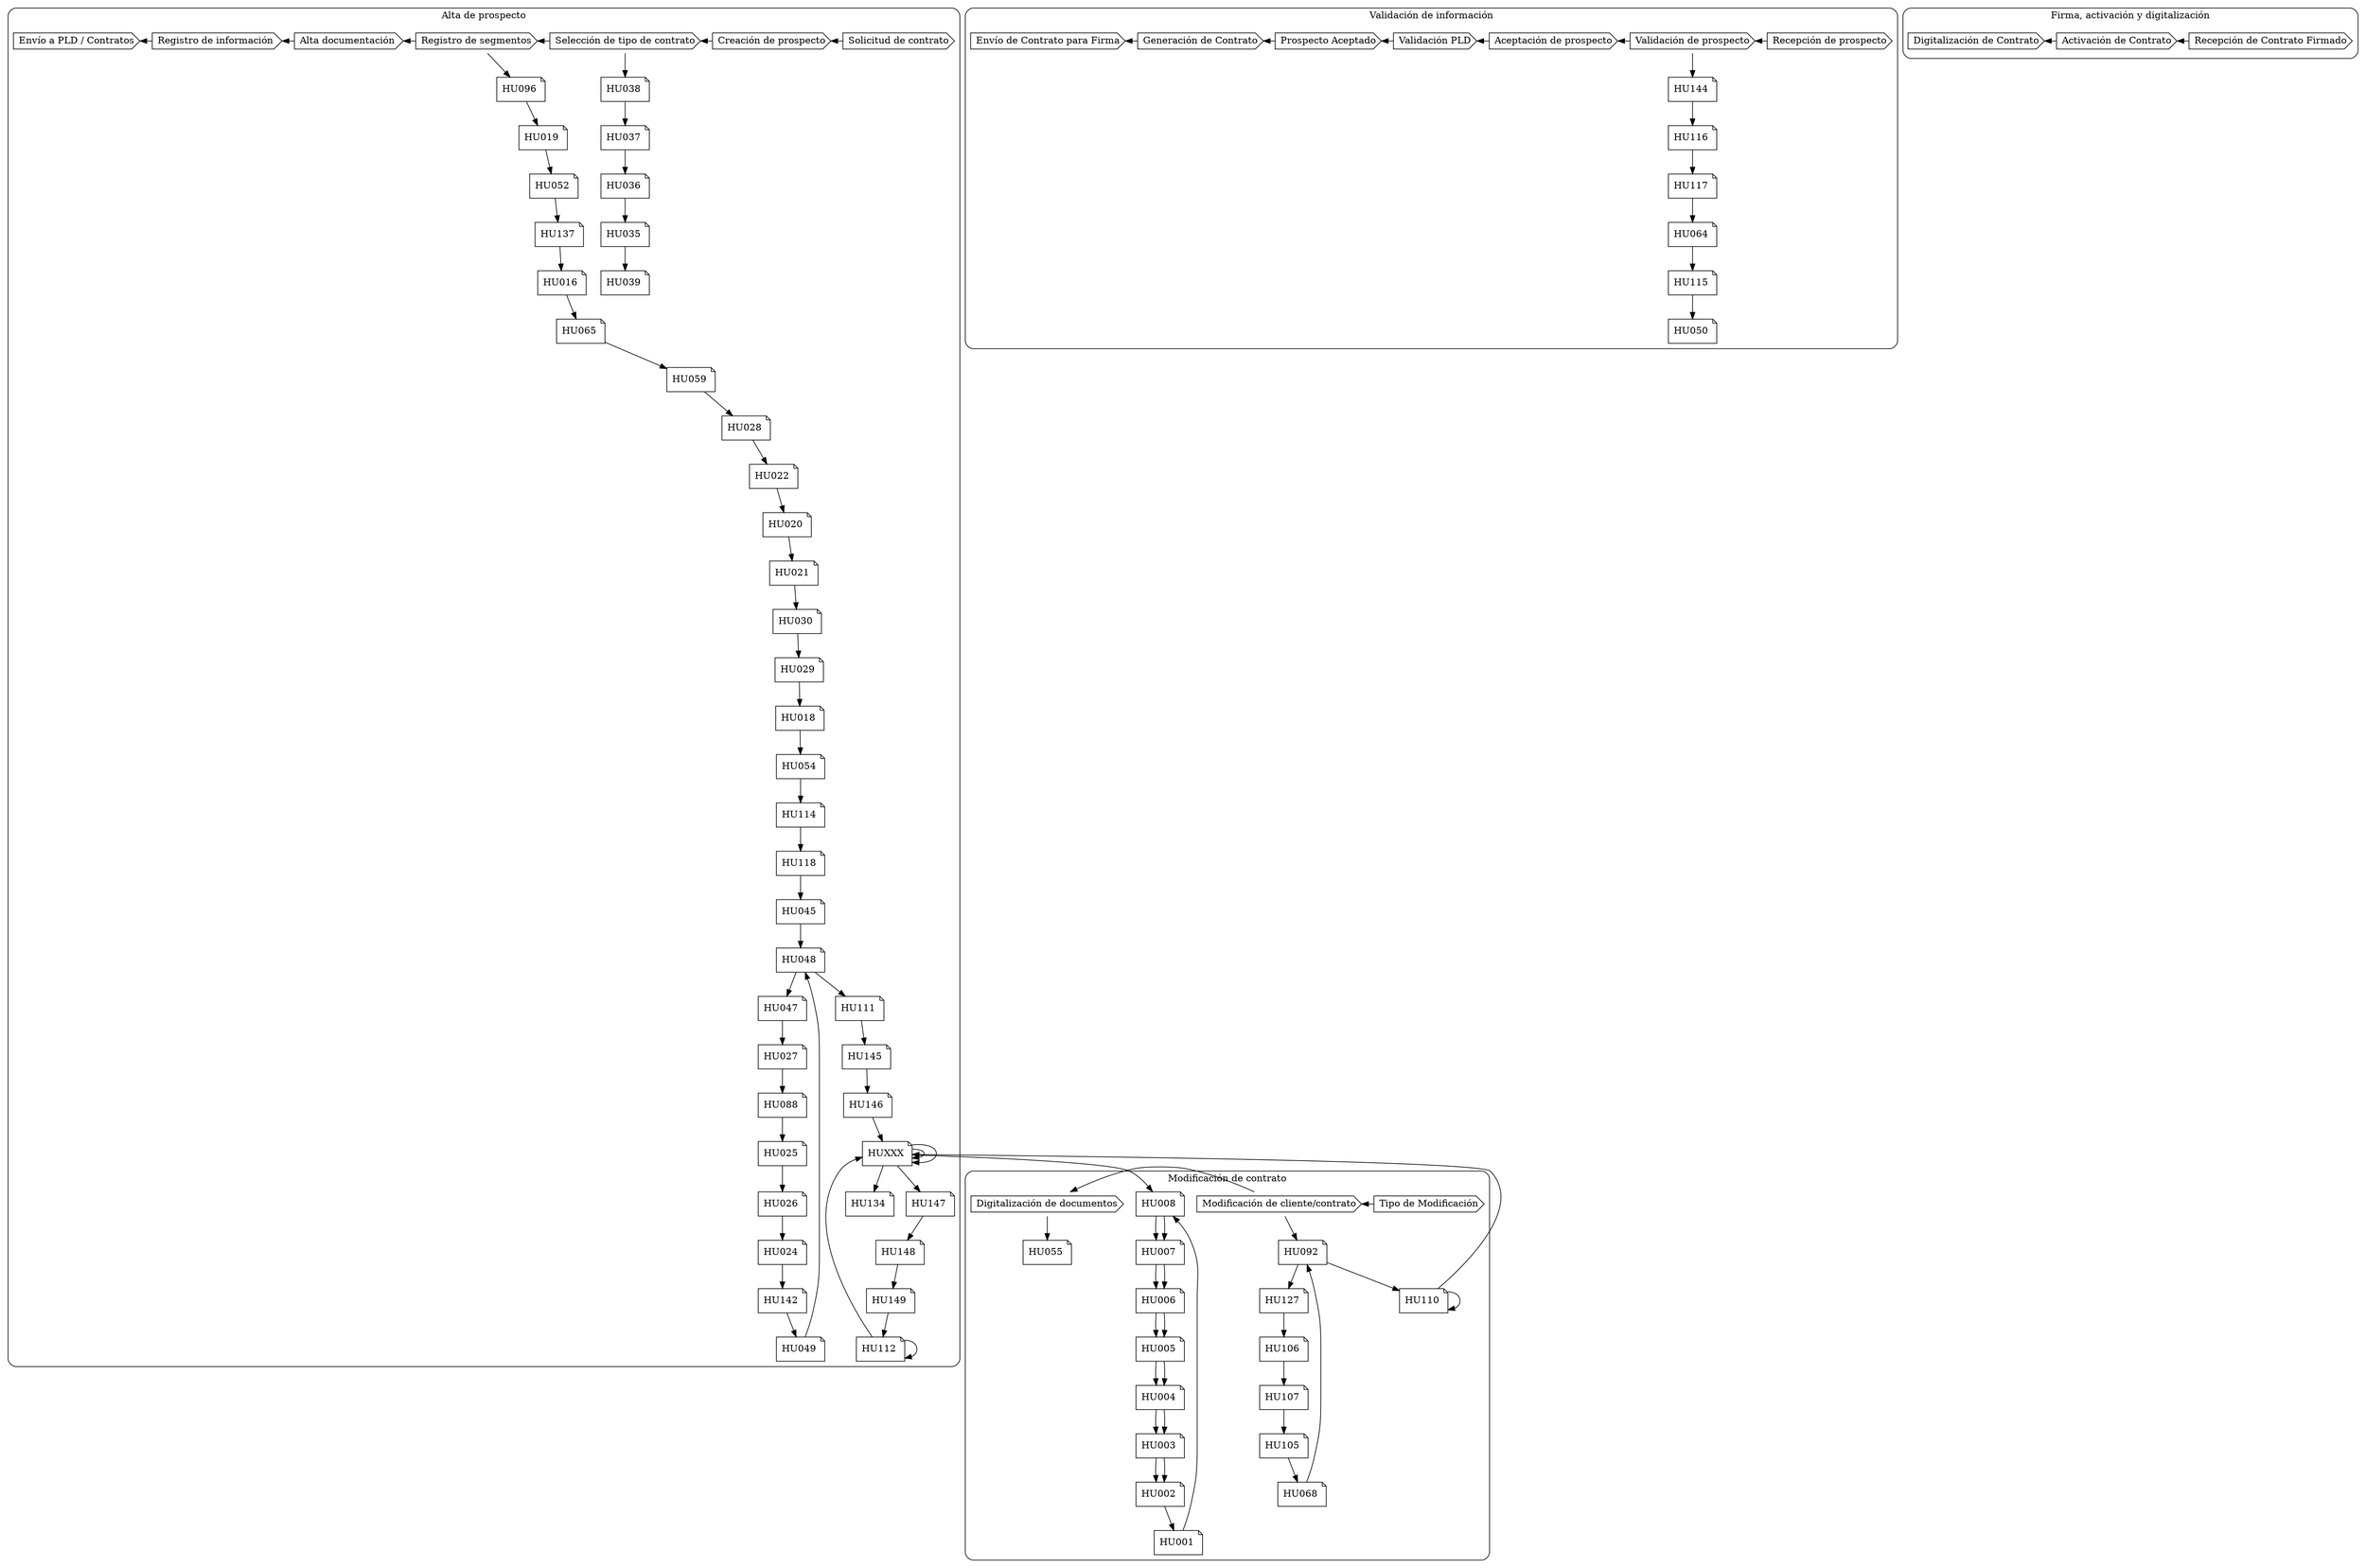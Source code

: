 // US Process model relationships
digraph G {
	graph [rankdir=TB]
	subgraph "cluster_Alta de prospecto" {
		label="Alta de prospecto" rankdir=TB style=rounded
		"Alta de prospecto_PROC_0" [label="Solicitud de contrato" shape=cds]
		"Alta de prospecto_PROC_1" [label="Creación de prospecto" shape=cds]
		"Alta de prospecto_PROC_0" -> "Alta de prospecto_PROC_1" [constraint=false]
		"Alta de prospecto_PROC_2" [label="Selección de tipo de contrato" shape=cds]
		"HU038 " [label="HU038 " href="https://vectorcb.storiesonboard.com/m/contratos-vector-to-be/!card/zrMgiQx0ZcCQLjoLGmaKnA" shape=note]
		"HU037 " [label="HU037 " href="https://vectorcb.storiesonboard.com/m/contratos-vector-to-be/!card/Gg81UzCPj-JnGDoLE_PwNA" shape=note]
		"HU038 " -> "HU037 " [constraint=true]
		"HU036 " [label="HU036 " href="https://vectorcb.storiesonboard.com/m/contratos-vector-to-be/!card/piEc2xs9K1zcSjoLFAB5Hg" shape=note]
		"HU037 " -> "HU036 " [constraint=true]
		"HU035 " [label="HU035 " href="https://vectorcb.storiesonboard.com/m/contratos-vector-to-be/!card/7Rda0Vk-M1r1tToK-spD9Q" shape=note]
		"HU036 " -> "HU035 " [constraint=true]
		"HU039 " [label="HU039 " href="https://vectorcb.storiesonboard.com/m/contratos-vector-to-be/!card/7wT-YGU1WXTiqDoLE_PyIQ" shape=note]
		"HU035 " -> "HU039 " [constraint=true]
		"Alta de prospecto_PROC_2" -> "HU038 " [constraint=true]
		"Alta de prospecto_PROC_1" -> "Alta de prospecto_PROC_2" [constraint=false]
		"Alta de prospecto_PROC_3" [label="Registro de segmentos" shape=cds]
		"HU096 " [label="HU096 " href="https://vectorcb.storiesonboard.com/m/contratos-vector-to-be/!card/lWHexAi8lpOmkzoLw7Nyyw" shape=note]
		"HU019 " [label="HU019 " href="https://vectorcb.storiesonboard.com/m/contratos-vector-to-be/!card/S4HRwoy1zgkxUzoK_z8brw" shape=note]
		"HU096 " -> "HU019 " [constraint=true]
		"HU052 " [label="HU052 " href="https://vectorcb.storiesonboard.com/m/contratos-vector-to-be/!card/eXxUDlL00I97bjoLE5Uvkg" shape=note]
		"HU019 " -> "HU052 " [constraint=true]
		"HU137 " [label="HU137 " href="https://vectorcb.storiesonboard.com/m/contratos-vector-to-be/!card/OenxgVptztfA2joMOTsYcg" shape=note]
		"HU052 " -> "HU137 " [constraint=true]
		"HU016 " [label="HU016 " href="https://vectorcb.storiesonboard.com/m/contratos-vector-to-be/!card/AVs4SY9es6X9sDoK-jyZ2Q" shape=note]
		"HU137 " -> "HU016 " [constraint=true]
		"HU065 " [label="HU065 " href="https://vectorcb.storiesonboard.com/m/contratos-vector-to-be/!card/Oh68TLm3F1doqToLXk6cCw" shape=note]
		"HU016 " -> "HU065 " [constraint=true]
		"HU059 " [label="HU059 " href="https://vectorcb.storiesonboard.com/m/contratos-vector-to-be/!card/9A7GqUFxUsU_cToLONBB7w" shape=note]
		"HU065 " -> "HU059 " [constraint=true]
		"HU028 " [label="HU028 " href="https://vectorcb.storiesonboard.com/m/contratos-vector-to-be/!card/gU-9qCSuLHLIRToLAGeqKg" shape=note]
		"HU059 " -> "HU028 " [constraint=true]
		"HU022 " [label="HU022 " href="https://vectorcb.storiesonboard.com/m/contratos-vector-to-be/!card/0yqYmBO2fdXp5joLE-aEpw" shape=note]
		"HU028 " -> "HU022 " [constraint=true]
		"HU020 " [label="HU020 " href="https://vectorcb.storiesonboard.com/m/contratos-vector-to-be/!card/DJsQyTDkSL3ccToLE9qDxw" shape=note]
		"HU022 " -> "HU020 " [constraint=true]
		"HU021 " [label="HU021 " href="https://vectorcb.storiesonboard.com/m/contratos-vector-to-be/!card/-M0gV95sMzXFzzoLAGelKQ" shape=note]
		"HU020 " -> "HU021 " [constraint=true]
		"HU030 " [label="HU030 " href="https://vectorcb.storiesonboard.com/m/contratos-vector-to-be/!card/KabVeakEpZitOzoLJD7l3A" shape=note]
		"HU021 " -> "HU030 " [constraint=true]
		"HU029 " [label="HU029 " href="https://vectorcb.storiesonboard.com/m/contratos-vector-to-be/!card/--LgTiXYGjRj6ToLD_B4TQ" shape=note]
		"HU030 " -> "HU029 " [constraint=true]
		"HU018 " [label="HU018 " href="https://vectorcb.storiesonboard.com/m/contratos-vector-to-be/!card/7TqZFj0VYMWlKzoK_sBiIw" shape=note]
		"HU029 " -> "HU018 " [constraint=true]
		"HU054 " [label="HU054 " href="https://vectorcb.storiesonboard.com/m/contratos-vector-to-be/!card/RYUEgfxHJ92oNjoLAEeQVQ" shape=note]
		"HU018 " -> "HU054 " [constraint=true]
		"HU114 " [label="HU114 " href="https://vectorcb.storiesonboard.com/m/contratos-vector-to-be/!card/Kqa97fHnFZhNZjoL6YALQA" shape=note]
		"HU054 " -> "HU114 " [constraint=true]
		"HU118 " [label="HU118 " href="https://vectorcb.storiesonboard.com/m/contratos-vector-to-be/!card/c4A97AluOCXT9DoL_InmSw" shape=note]
		"HU114 " -> "HU118 " [constraint=true]
		"HU045 " [label="HU045 " href="https://vectorcb.storiesonboard.com/m/contratos-vector-to-be/!card/HG7AbL7XuKR1ZzoLE-Z-Xg" shape=note]
		"HU118 " -> "HU045 " [constraint=true]
		"HU048 " [label="HU048 " href="https://vectorcb.storiesonboard.com/m/contratos-vector-to-be/!card/877lUKMRqwGNpjoLE-Z9NQ" shape=note]
		"HU045 " -> "HU048 " [constraint=true]
		"HU047 " [label="HU047 " href="https://vectorcb.storiesonboard.com/m/contratos-vector-to-be/!card/XbLngeRy9D6xxToLE9qG_g" shape=note]
		"HU048 " -> "HU047 " [constraint=true]
		"HU027 " [label="HU027 " href="https://vectorcb.storiesonboard.com/m/contratos-vector-to-be/!card/UvDUPkmCdRqdyDoLAGenEg" shape=note]
		"HU047 " -> "HU027 " [constraint=true]
		"HU088 " [label="HU088 " href="https://vectorcb.storiesonboard.com/m/contratos-vector-to-be/!card/AVsIVBIjRz2vrjoLbGJJoA" shape=note]
		"HU027 " -> "HU088 " [constraint=true]
		"HU025 " [label="HU025 " href="https://vectorcb.storiesonboard.com/m/contratos-vector-to-be/!card/e8AmyqDJBufbWDoLD-8_-A" shape=note]
		"HU088 " -> "HU025 " [constraint=true]
		"HU026 " [label="HU026 " href="https://vectorcb.storiesonboard.com/m/contratos-vector-to-be/!card/E-3-iU73X03wMzoLD_TI1A" shape=note]
		"HU025 " -> "HU026 " [constraint=true]
		"HU024 " [label="HU024 " href="https://vectorcb.storiesonboard.com/m/contratos-vector-to-be/!card/P4QOYlQgsZvhDDoLAGei-w" shape=note]
		"HU026 " -> "HU024 " [constraint=true]
		"HU142 " [label="HU142 " href="https://vectorcb.storiesonboard.com/m/contratos-vector-to-be/!card/P6POsng5jkqa2DoMPp3ITw" shape=note]
		"HU024 " -> "HU142 " [constraint=true]
		"HU049 " [label="HU049 " href="https://vectorcb.storiesonboard.com/m/contratos-vector-to-be/!card/PVuErjWHzl4pHjoLE-uYdQ" shape=note]
		"HU142 " -> "HU049 " [constraint=true]
		"HU048 " [label="HU048 " href="https://vectorcb.storiesonboard.com/m/contratos-vector-to-be/!card/WCKTbLh0h3SV4joLE-uaQA" shape=note]
		"HU049 " -> "HU048 " [constraint=true]
		"HU111 " [label="HU111 " href="https://vectorcb.storiesonboard.com/m/contratos-vector-to-be/!card/WjgUJMa7hhg5HjoLYIorng" shape=note]
		"HU048 " -> "HU111 " [constraint=true]
		"HU145 " [label="HU145 " href="https://vectorcb.storiesonboard.com/m/contratos-vector-to-be/!card/6OBkUF-fZ2TIZToMOxWN8A" shape=note]
		"HU111 " -> "HU145 " [constraint=true]
		"HU146 " [label="HU146 " href="https://vectorcb.storiesonboard.com/m/contratos-vector-to-be/!card/JrHzaHiBRnu3lDoMP01w8w" shape=note]
		"HU145 " -> "HU146 " [constraint=true]
		"HUXXX " [label="HUXXX " href="https://vectorcb.storiesonboard.com/m/contratos-vector-to-be/!card/1AAMoY3pXCj3xjoMP1NNYA" shape=note]
		"HU146 " -> "HUXXX " [constraint=true]
		"HUXXX " [label="HUXXX " href="https://vectorcb.storiesonboard.com/m/contratos-vector-to-be/!card/CxKTNGn4phQzWToMP1NGqQ" shape=note]
		"HUXXX " -> "HUXXX " [constraint=true]
		"HU147 " [label="HU147 " href="https://vectorcb.storiesonboard.com/m/contratos-vector-to-be/!card/Fx0edFwzBUs3wjoMOl-AqA" shape=note]
		"HUXXX " -> "HU147 " [constraint=true]
		"HU148 " [label="HU148 " href="https://vectorcb.storiesonboard.com/m/contratos-vector-to-be/!card/xxNtqTc7oLP8uToMP1NDcg" shape=note]
		"HU147 " -> "HU148 " [constraint=true]
		"HU149 " [label="HU149 " href="https://vectorcb.storiesonboard.com/m/contratos-vector-to-be/!card/987nbJSN5cDxnzoMP_SYPg" shape=note]
		"HU148 " -> "HU149 " [constraint=true]
		"HU112 " [label="HU112 " href="https://vectorcb.storiesonboard.com/m/contratos-vector-to-be/!card/ynhr1OzQSvk3azoMP_SVLg" shape=note]
		"HU149 " -> "HU112 " [constraint=true]
		"HU112 " [label="HU112 " href="https://vectorcb.storiesonboard.com/m/contratos-vector-to-be/!card/ormdO2cxv3P9uzoMP_SUcw" shape=note]
		"HU112 " -> "HU112 " [constraint=true]
		"HUXXX " [label="HUXXX " href="https://vectorcb.storiesonboard.com/m/contratos-vector-to-be/!card/eAvClDif4bLsnToMORjH4A" shape=note]
		"HU112 " -> "HUXXX " [constraint=true]
		"HU134 " [label="HU134 " href="https://vectorcb.storiesonboard.com/m/contratos-vector-to-be/!card/8O1ovjNIVQXpJzoL1wtZ-Q" shape=note]
		"HUXXX " -> "HU134 " [constraint=true]
		"Alta de prospecto_PROC_3" -> "HU096 " [constraint=true]
		"Alta de prospecto_PROC_2" -> "Alta de prospecto_PROC_3" [constraint=false]
		"Alta de prospecto_PROC_4" [label="Alta documentación " shape=cds]
		"Alta de prospecto_PROC_3" -> "Alta de prospecto_PROC_4" [constraint=false]
		"Alta de prospecto_PROC_5" [label="Registro de información " shape=cds]
		"Alta de prospecto_PROC_4" -> "Alta de prospecto_PROC_5" [constraint=false]
		"Alta de prospecto_PROC_6" [label="Envío a PLD / Contratos" shape=cds]
		"Alta de prospecto_PROC_5" -> "Alta de prospecto_PROC_6" [constraint=false]
	}
	subgraph "cluster_Validación de información" {
		label="Validación de información" rankdir=TB style=rounded
		"Validación de información_PROC_0" [label="Recepción de prospecto" shape=cds]
		"Validación de información_PROC_1" [label="Validación de prospecto" shape=cds]
		"HU144 " [label="HU144 " href="https://vectorcb.storiesonboard.com/m/contratos-vector-to-be/!card/G_oQn2Ot7UCNpToMPgFHbQ" shape=note]
		"HU116 " [label="HU116 " href="https://vectorcb.storiesonboard.com/m/contratos-vector-to-be/!card/TWjIZyCaQ98VSzoL9eiceQ" shape=note]
		"HU144 " -> "HU116 " [constraint=true]
		"HU117 " [label="HU117 " href="https://vectorcb.storiesonboard.com/m/contratos-vector-to-be/!card/PFP_mtEob6gLFToL9gCiUg" shape=note]
		"HU116 " -> "HU117 " [constraint=true]
		"HU064 " [label="HU064 " href="https://vectorcb.storiesonboard.com/m/contratos-vector-to-be/!card/38JnOZznuJXpPzoLPTEdYQ" shape=note]
		"HU117 " -> "HU064 " [constraint=true]
		"HU115 " [label="HU115 " href="https://vectorcb.storiesonboard.com/m/contratos-vector-to-be/!card/01gpSXOUOuRd7zoL8ly70g" shape=note]
		"HU064 " -> "HU115 " [constraint=true]
		"HU050 " [label="HU050 " href="https://vectorcb.storiesonboard.com/m/contratos-vector-to-be/!card/Gfp5nB_z1NyrEjoLGPAqJg" shape=note]
		"HU115 " -> "HU050 " [constraint=true]
		"Validación de información_PROC_1" -> "HU144 " [constraint=true]
		"Validación de información_PROC_0" -> "Validación de información_PROC_1" [constraint=false]
		"Validación de información_PROC_2" [label="Aceptación de prospecto" shape=cds]
		"Validación de información_PROC_1" -> "Validación de información_PROC_2" [constraint=false]
		"Validación de información_PROC_3" [label="Validación PLD" shape=cds]
		"Validación de información_PROC_2" -> "Validación de información_PROC_3" [constraint=false]
		"Validación de información_PROC_4" [label="Prospecto Aceptado" shape=cds]
		"Validación de información_PROC_3" -> "Validación de información_PROC_4" [constraint=false]
		"Validación de información_PROC_5" [label="Generación de Contrato" shape=cds]
		"Validación de información_PROC_4" -> "Validación de información_PROC_5" [constraint=false]
		"Validación de información_PROC_6" [label="Envío de Contrato para Firma" shape=cds]
		"Validación de información_PROC_5" -> "Validación de información_PROC_6" [constraint=false]
	}
	subgraph "cluster_Firma, activación y digitalización" {
		label="Firma, activación y digitalización" rankdir=TB style=rounded
		"Firma, activación y digitalización_PROC_0" [label="Recepción de Contrato Firmado" shape=cds]
		"Firma, activación y digitalización_PROC_1" [label="Activación de Contrato" shape=cds]
		"Firma, activación y digitalización_PROC_0" -> "Firma, activación y digitalización_PROC_1" [constraint=false]
		"Firma, activación y digitalización_PROC_2" [label="Digitalización de Contrato" shape=cds]
		"Firma, activación y digitalización_PROC_1" -> "Firma, activación y digitalización_PROC_2" [constraint=false]
	}
	subgraph "cluster_Modificación de contrato" {
		label="Modificación de contrato" rankdir=TB style=rounded
		"Modificación de contrato_PROC_0" [label="Tipo de Modificación" shape=cds]
		"Modificación de contrato_PROC_1" [label="Modificación de cliente/contrato" shape=cds]
		"HU092 " [label="HU092 " href="https://vectorcb.storiesonboard.com/m/contratos-vector-to-be/!card/NOv8osiq1GlEhzoLrn6Z2g" shape=note]
		"HU127 " [label="HU127 " href="https://vectorcb.storiesonboard.com/m/contratos-vector-to-be/!card/ddJ4cX1vuAmFYToL_I5urA" shape=note]
		"HU092 " -> "HU127 " [constraint=true]
		"HU106 " [label="HU106 " href="https://vectorcb.storiesonboard.com/m/contratos-vector-to-be/!card/2nCL5SGHL9GHqzoLzmwoPw" shape=note]
		"HU127 " -> "HU106 " [constraint=true]
		"HU107 " [label="HU107 " href="https://vectorcb.storiesonboard.com/m/contratos-vector-to-be/!card/vnn2UNkRT_DECzoL02R5jw" shape=note]
		"HU106 " -> "HU107 " [constraint=true]
		"HU105 " [label="HU105 " href="https://vectorcb.storiesonboard.com/m/contratos-vector-to-be/!card/TcAy8W33FJi4QzoLzmj5fA" shape=note]
		"HU107 " -> "HU105 " [constraint=true]
		"HU068 " [label="HU068 " href="https://vectorcb.storiesonboard.com/m/contratos-vector-to-be/!card/K-uNAd31jnRnODoLW4NgGw" shape=note]
		"HU105 " -> "HU068 " [constraint=true]
		"HU092 " [label="HU092 " href="https://vectorcb.storiesonboard.com/m/contratos-vector-to-be/!card/qpS6y0H4wS7V7DoMYkICyQ" shape=note]
		"HU068 " -> "HU092 " [constraint=true]
		"HU110 " [label="HU110 " href="https://vectorcb.storiesonboard.com/m/contratos-vector-to-be/!card/R8eAwN8I5Sa_9joL1KOpfQ" shape=note]
		"HU092 " -> "HU110 " [constraint=true]
		"HU110 " [label="HU110 " href="https://vectorcb.storiesonboard.com/m/contratos-vector-to-be/!card/OI-FnMpgRHmb5joMZGXfNQ" shape=note]
		"HU110 " -> "HU110 " [constraint=true]
		"HUXXX " [label="HUXXX " href="https://vectorcb.storiesonboard.com/m/contratos-vector-to-be/!card/d37h8vYjayFxyDoLR0j_1A" shape=note]
		"HU110 " -> "HUXXX " [constraint=true]
		"HUXXX " [label="HUXXX " href="https://vectorcb.storiesonboard.com/m/contratos-vector-to-be/!card/0WwYxkmpQk_ugjoMQzw-JQ" shape=note]
		"HUXXX " -> "HUXXX " [constraint=true]
		"HU008 " [label="HU008 " href="https://vectorcb.storiesonboard.com/m/contratos-vector-to-be/!card/syvDN_vMHBQadDoLQzF4Lg" shape=note]
		"HUXXX " -> "HU008 " [constraint=true]
		"HU007 " [label="HU007 " href="https://vectorcb.storiesonboard.com/m/contratos-vector-to-be/!card/7olZq0cf0V5cWzoLQzDbwQ" shape=note]
		"HU008 " -> "HU007 " [constraint=true]
		"HU006 " [label="HU006 " href="https://vectorcb.storiesonboard.com/m/contratos-vector-to-be/!card/CNFdykY638DJ6zoLQzDb_w" shape=note]
		"HU007 " -> "HU006 " [constraint=true]
		"HU005 " [label="HU005 " href="https://vectorcb.storiesonboard.com/m/contratos-vector-to-be/!card/UAeq3gy8gqlHsjoLQzDcTQ" shape=note]
		"HU006 " -> "HU005 " [constraint=true]
		"HU004 " [label="HU004 " href="https://vectorcb.storiesonboard.com/m/contratos-vector-to-be/!card/BXf-bTwf6MR9-ToLQzDcjA" shape=note]
		"HU005 " -> "HU004 " [constraint=true]
		"HU003 " [label="HU003 " href="https://vectorcb.storiesonboard.com/m/contratos-vector-to-be/!card/_uk6wx305XbrozoLQzDcyg" shape=note]
		"HU004 " -> "HU003 " [constraint=true]
		"HU002 " [label="HU002 " href="https://vectorcb.storiesonboard.com/m/contratos-vector-to-be/!card/xsD-08-VUJFSqjoLQyz6CQ" shape=note]
		"HU003 " -> "HU002 " [constraint=true]
		"HU001 " [label="HU001 " href="https://vectorcb.storiesonboard.com/m/contratos-vector-to-be/!card/0RmAKW3aXtApZzoLQyz6Rw" shape=note]
		"HU002 " -> "HU001 " [constraint=true]
		"HU008 " [label="HU008 " href="https://vectorcb.storiesonboard.com/m/contratos-vector-to-be/!card/08sC9MeAygT49joLQzIbhg" shape=note]
		"HU001 " -> "HU008 " [constraint=true]
		"HU007 " [label="HU007 " href="https://vectorcb.storiesonboard.com/m/contratos-vector-to-be/!card/xGgoPg6uDt7gczoLQzIbxA" shape=note]
		"HU008 " -> "HU007 " [constraint=true]
		"HU006 " [label="HU006 " href="https://vectorcb.storiesonboard.com/m/contratos-vector-to-be/!card/kMY3le9DIG_RWzoLQzF2xg" shape=note]
		"HU007 " -> "HU006 " [constraint=true]
		"HU005 " [label="HU005 " href="https://vectorcb.storiesonboard.com/m/contratos-vector-to-be/!card/TbL0tiwUwH4xtToLQzF3BQ" shape=note]
		"HU006 " -> "HU005 " [constraint=true]
		"HU004 " [label="HU004 " href="https://vectorcb.storiesonboard.com/m/contratos-vector-to-be/!card/vC6CfDox6N_i1DoLQzF3Qw" shape=note]
		"HU005 " -> "HU004 " [constraint=true]
		"HU003 " [label="HU003 " href="https://vectorcb.storiesonboard.com/m/contratos-vector-to-be/!card/ycYYFuox69C7UDoLQzF3gg" shape=note]
		"HU004 " -> "HU003 " [constraint=true]
		"HU002 " [label="HU002 " href="https://vectorcb.storiesonboard.com/m/contratos-vector-to-be/!card/is8-cslX2_9DOjoLQzF37w" shape=note]
		"HU003 " -> "HU002 " [constraint=true]
		"Modificación de contrato_PROC_1" -> "HU092 " [constraint=true]
		"Modificación de contrato_PROC_0" -> "Modificación de contrato_PROC_1" [constraint=false]
		"Modificación de contrato_PROC_2" [label="Digitalización de documentos" shape=cds]
		"HU055 " [label="HU055 " href="https://vectorcb.storiesonboard.com/m/contratos-vector-to-be/!card/VzthzXW5eUEq_DoLGPLnew" shape=note]
		"Modificación de contrato_PROC_2" -> "HU055 " [constraint=true]
		"Modificación de contrato_PROC_1" -> "Modificación de contrato_PROC_2" [constraint=false]
	}
}
